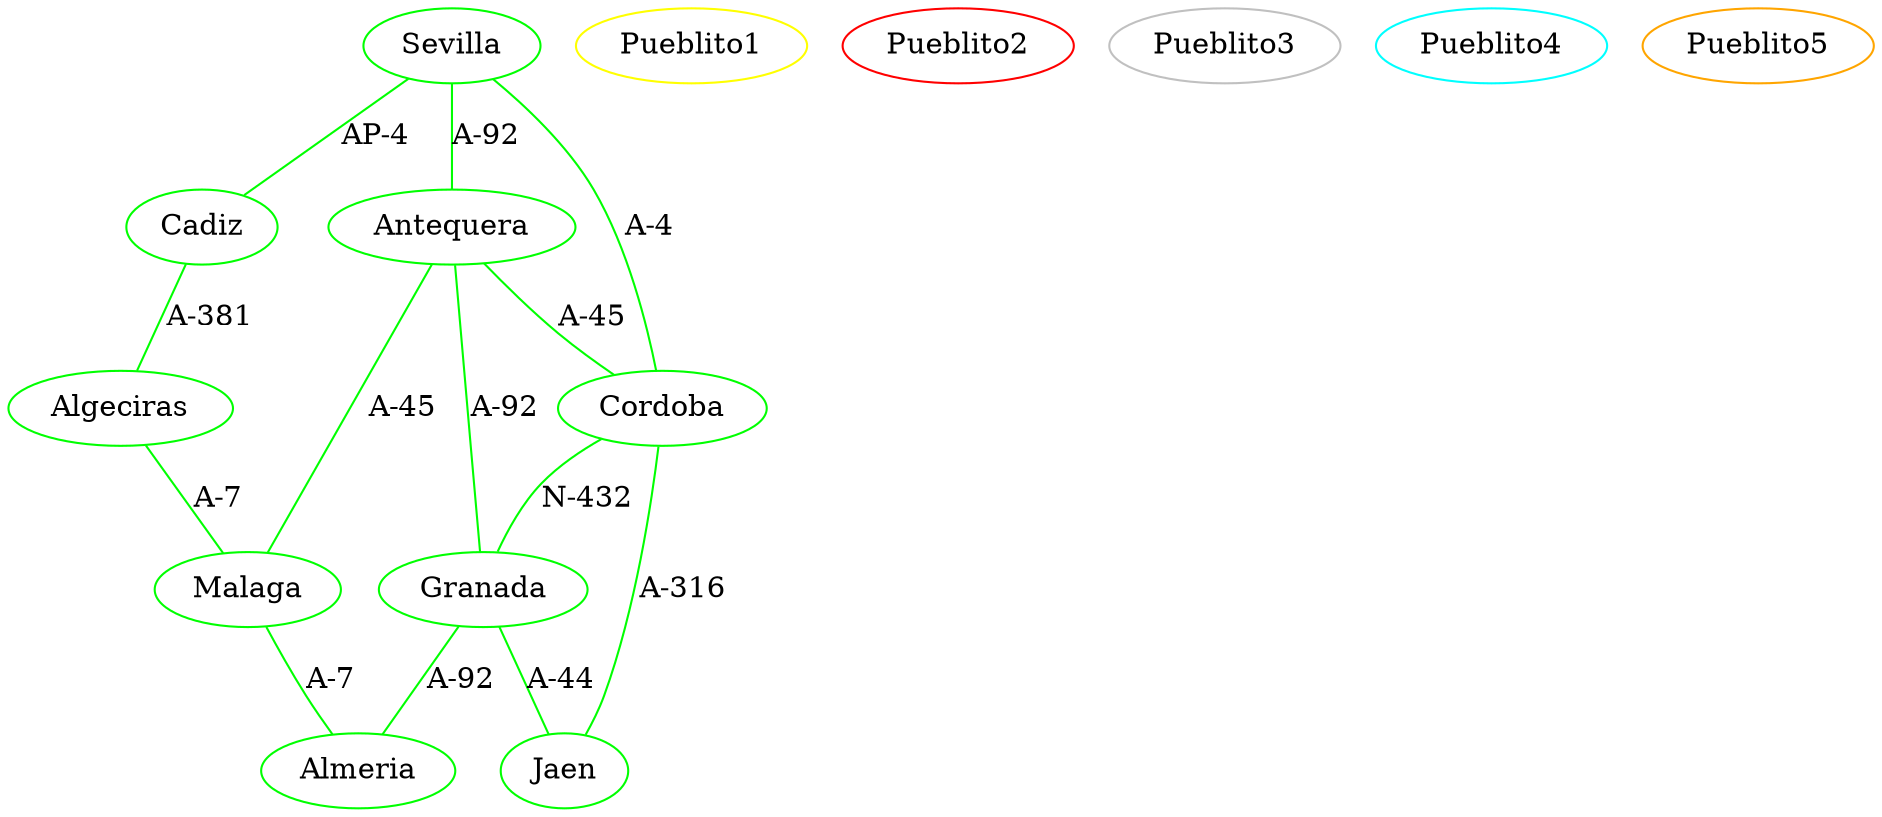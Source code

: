 strict graph G {
  1 [ color="green" label="Sevilla" ];
  2 [ color="green" label="Granada" ];
  3 [ color="green" label="Cadiz" ];
  4 [ color="green" label="Cordoba" ];
  5 [ color="green" label="Malaga" ];
  6 [ color="green" label="Antequera" ];
  7 [ color="green" label="Almeria" ];
  8 [ color="green" label="Jaen" ];
  9 [ color="green" label="Algeciras" ];
  10 [ color="yellow" label="Pueblito1" ];
  11 [ color="red" label="Pueblito2" ];
  12 [ color="gray" label="Pueblito3" ];
  13 [ color="cyan" label="Pueblito4" ];
  14 [ color="orange" label="Pueblito5" ];
  1 -- 4 [ color="green" label="A-4" ];
  1 -- 3 [ color="green" label="AP-4" ];
  1 -- 6 [ color="green" label="A-92" ];
  6 -- 2 [ color="green" label="A-92" ];
  6 -- 5 [ color="green" label="A-45" ];
  6 -- 4 [ color="green" label="A-45" ];
  5 -- 7 [ color="green" label="A-7" ];
  4 -- 8 [ color="green" label="A-316" ];
  4 -- 2 [ color="green" label="N-432" ];
  2 -- 7 [ color="green" label="A-92" ];
  2 -- 8 [ color="green" label="A-44" ];
  3 -- 9 [ color="green" label="A-381" ];
  9 -- 5 [ color="green" label="A-7" ];
}
